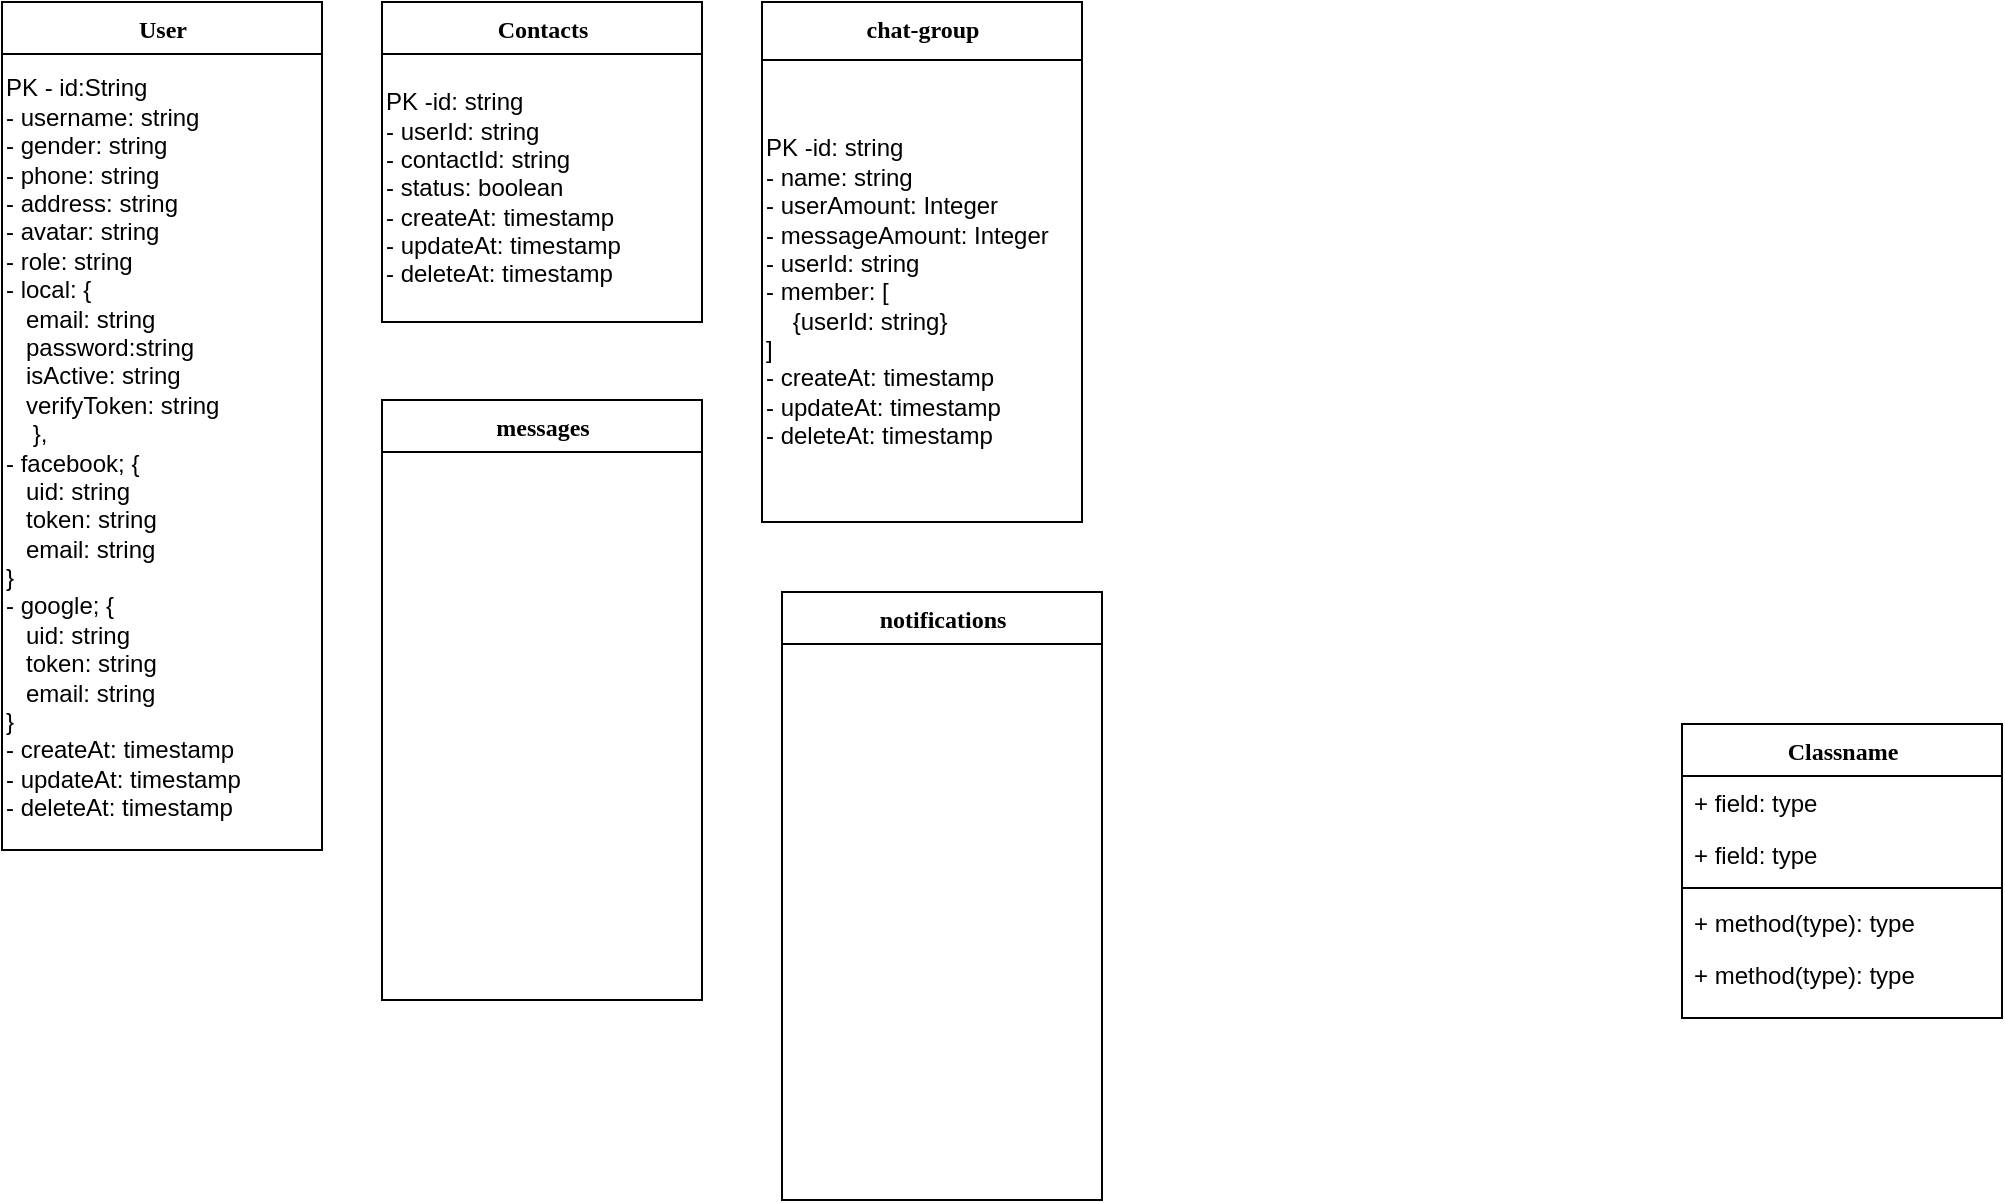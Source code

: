 <mxfile version="12.0.3" type="github" pages="1"><diagram name="Page-1" id="9f46799a-70d6-7492-0946-bef42562c5a5"><mxGraphModel dx="868" dy="492" grid="1" gridSize="10" guides="1" tooltips="1" connect="1" arrows="1" fold="1" page="1" pageScale="1" pageWidth="1100" pageHeight="850" background="#ffffff" math="0" shadow="0"><root><mxCell id="0"/><mxCell id="1" parent="0"/><mxCell id="78961159f06e98e8-17" value="User" style="swimlane;html=1;fontStyle=1;align=center;verticalAlign=top;childLayout=stackLayout;horizontal=1;startSize=26;horizontalStack=0;resizeParent=1;resizeLast=0;collapsible=1;marginBottom=0;swimlaneFillColor=#ffffff;rounded=0;shadow=0;comic=0;labelBackgroundColor=none;strokeColor=#000000;strokeWidth=1;fillColor=none;fontFamily=Verdana;fontSize=12;fontColor=#000000;" parent="1" vertex="1"><mxGeometry x="80" y="121" width="160" height="424" as="geometry"/></mxCell><mxCell id="5MDJfNrKeb-PIm32bfTw-3" value="&lt;div&gt;&lt;span&gt;PK - id:String&lt;/span&gt;&lt;/div&gt;&lt;div&gt;- username: string&lt;/div&gt;&lt;div&gt;- gender: string&lt;/div&gt;&lt;div&gt;- phone: string&lt;/div&gt;&lt;div&gt;- address: string&lt;/div&gt;&lt;div&gt;- avatar: string&lt;/div&gt;&lt;div&gt;- role: string&lt;/div&gt;&lt;div&gt;- local: {&lt;/div&gt;&lt;div&gt;&amp;nbsp; &amp;nbsp;email: string&lt;/div&gt;&lt;div&gt;&amp;nbsp; &amp;nbsp;password:string&lt;/div&gt;&lt;div&gt;&amp;nbsp; &amp;nbsp;isActive: string&lt;/div&gt;&lt;div&gt;&amp;nbsp; &amp;nbsp;verifyToken: string&lt;/div&gt;&lt;div&gt;&amp;nbsp; &amp;nbsp; },&lt;/div&gt;&lt;div&gt;- facebook; {&lt;/div&gt;&lt;div&gt;&amp;nbsp; &amp;nbsp;uid: string&lt;/div&gt;&lt;div&gt;&amp;nbsp; &amp;nbsp;token: string&lt;/div&gt;&lt;div&gt;&amp;nbsp; &amp;nbsp;email: string&lt;/div&gt;&lt;div&gt;}&lt;/div&gt;&lt;div&gt;&lt;div&gt;- google; {&lt;/div&gt;&lt;div&gt;&amp;nbsp; &amp;nbsp;uid: string&lt;/div&gt;&lt;div&gt;&amp;nbsp; &amp;nbsp;token: string&lt;/div&gt;&lt;div&gt;&amp;nbsp; &amp;nbsp;email: string&lt;/div&gt;&lt;div&gt;}&lt;/div&gt;&lt;/div&gt;&lt;div&gt;- createAt: timestamp&lt;/div&gt;&lt;div&gt;- updateAt: timestamp&lt;/div&gt;&lt;div&gt;- deleteAt: timestamp&lt;/div&gt;" style="text;html=1;strokeColor=none;fillColor=none;align=left;verticalAlign=middle;whiteSpace=wrap;rounded=0;" vertex="1" parent="78961159f06e98e8-17"><mxGeometry y="26" width="160" height="394" as="geometry"/></mxCell><mxCell id="78961159f06e98e8-30" value="Contacts" style="swimlane;html=1;fontStyle=1;align=center;verticalAlign=top;childLayout=stackLayout;horizontal=1;startSize=26;horizontalStack=0;resizeParent=1;resizeLast=0;collapsible=1;marginBottom=0;swimlaneFillColor=#ffffff;rounded=0;shadow=0;comic=0;labelBackgroundColor=none;strokeColor=#000000;strokeWidth=1;fillColor=none;fontFamily=Verdana;fontSize=12;fontColor=#000000;" parent="1" vertex="1"><mxGeometry x="270" y="121" width="160" height="160" as="geometry"/></mxCell><mxCell id="5MDJfNrKeb-PIm32bfTw-4" value="PK -id: string&lt;br&gt;- userId: string&lt;br&gt;- contactId: string&lt;br&gt;- status: boolean&lt;br&gt;&lt;div&gt;- createAt: timestamp&lt;/div&gt;&lt;div&gt;- updateAt: timestamp&lt;/div&gt;&lt;div&gt;- deleteAt: timestamp&lt;/div&gt;" style="text;html=1;strokeColor=none;fillColor=none;align=left;verticalAlign=middle;whiteSpace=wrap;rounded=0;" vertex="1" parent="78961159f06e98e8-30"><mxGeometry y="26" width="160" height="134" as="geometry"/></mxCell><mxCell id="78961159f06e98e8-43" value="chat-group" style="swimlane;html=1;fontStyle=1;align=center;verticalAlign=top;childLayout=stackLayout;horizontal=1;startSize=29;horizontalStack=0;resizeParent=1;resizeLast=0;collapsible=1;marginBottom=0;swimlaneFillColor=#ffffff;rounded=0;shadow=0;comic=0;labelBackgroundColor=none;strokeColor=#000000;strokeWidth=1;fillColor=none;fontFamily=Verdana;fontSize=12;fontColor=#000000;" parent="1" vertex="1"><mxGeometry x="460" y="121" width="160" height="260" as="geometry"/></mxCell><mxCell id="5MDJfNrKeb-PIm32bfTw-5" value="PK -id: string&lt;br&gt;- name: string&lt;br&gt;- userAmount: Integer&lt;br&gt;- messageAmount: Integer&lt;br&gt;- userId: string&lt;br&gt;- member: [&lt;br&gt;&amp;nbsp; &amp;nbsp; {userId: string}&lt;br&gt;]&lt;br&gt;&lt;span&gt;- createAt: timestamp&lt;/span&gt;&lt;div&gt;- updateAt: timestamp&lt;/div&gt;&lt;div&gt;- deleteAt: timestamp&lt;/div&gt;" style="text;html=1;strokeColor=none;fillColor=none;align=left;verticalAlign=middle;whiteSpace=wrap;rounded=0;" vertex="1" parent="78961159f06e98e8-43"><mxGeometry y="29" width="160" height="231" as="geometry"/></mxCell><mxCell id="78961159f06e98e8-56" value="messages" style="swimlane;html=1;fontStyle=1;align=center;verticalAlign=top;childLayout=stackLayout;horizontal=1;startSize=26;horizontalStack=0;resizeParent=1;resizeLast=0;collapsible=1;marginBottom=0;swimlaneFillColor=#ffffff;rounded=0;shadow=0;comic=0;labelBackgroundColor=none;strokeColor=#000000;strokeWidth=1;fillColor=none;fontFamily=Verdana;fontSize=12;fontColor=#000000;" parent="1" vertex="1"><mxGeometry x="270" y="320.0" width="160" height="300" as="geometry"><mxRectangle x="90" y="482.0" width="90" height="26" as="alternateBounds"/></mxGeometry></mxCell><mxCell id="78961159f06e98e8-69" value="notifications" style="swimlane;html=1;fontStyle=1;align=center;verticalAlign=top;childLayout=stackLayout;horizontal=1;startSize=26;horizontalStack=0;resizeParent=1;resizeLast=0;collapsible=1;marginBottom=0;swimlaneFillColor=#ffffff;rounded=0;shadow=0;comic=0;labelBackgroundColor=none;strokeColor=#000000;strokeWidth=1;fillColor=none;fontFamily=Verdana;fontSize=12;fontColor=#000000;" parent="1" vertex="1"><mxGeometry x="470" y="416.0" width="160" height="304" as="geometry"/></mxCell><mxCell id="78961159f06e98e8-108" value="Classname" style="swimlane;html=1;fontStyle=1;align=center;verticalAlign=top;childLayout=stackLayout;horizontal=1;startSize=26;horizontalStack=0;resizeParent=1;resizeLast=0;collapsible=1;marginBottom=0;swimlaneFillColor=#ffffff;rounded=0;shadow=0;comic=0;labelBackgroundColor=none;strokeColor=#000000;strokeWidth=1;fillColor=none;fontFamily=Verdana;fontSize=12;fontColor=#000000;" parent="1" vertex="1"><mxGeometry x="920" y="482.0" width="160" height="147" as="geometry"/></mxCell><mxCell id="78961159f06e98e8-109" value="+ field: type" style="text;html=1;strokeColor=none;fillColor=none;align=left;verticalAlign=top;spacingLeft=4;spacingRight=4;whiteSpace=wrap;overflow=hidden;rotatable=0;points=[[0,0.5],[1,0.5]];portConstraint=eastwest;" parent="78961159f06e98e8-108" vertex="1"><mxGeometry y="26" width="160" height="26" as="geometry"/></mxCell><mxCell id="78961159f06e98e8-110" value="+ field: type" style="text;html=1;strokeColor=none;fillColor=none;align=left;verticalAlign=top;spacingLeft=4;spacingRight=4;whiteSpace=wrap;overflow=hidden;rotatable=0;points=[[0,0.5],[1,0.5]];portConstraint=eastwest;" parent="78961159f06e98e8-108" vertex="1"><mxGeometry y="52" width="160" height="26" as="geometry"/></mxCell><mxCell id="78961159f06e98e8-116" value="" style="line;html=1;strokeWidth=1;fillColor=none;align=left;verticalAlign=middle;spacingTop=-1;spacingLeft=3;spacingRight=3;rotatable=0;labelPosition=right;points=[];portConstraint=eastwest;" parent="78961159f06e98e8-108" vertex="1"><mxGeometry y="78" width="160" height="8" as="geometry"/></mxCell><mxCell id="78961159f06e98e8-117" value="+ method(type): type" style="text;html=1;strokeColor=none;fillColor=none;align=left;verticalAlign=top;spacingLeft=4;spacingRight=4;whiteSpace=wrap;overflow=hidden;rotatable=0;points=[[0,0.5],[1,0.5]];portConstraint=eastwest;" parent="78961159f06e98e8-108" vertex="1"><mxGeometry y="86" width="160" height="26" as="geometry"/></mxCell><mxCell id="78961159f06e98e8-120" value="+ method(type): type" style="text;html=1;strokeColor=none;fillColor=none;align=left;verticalAlign=top;spacingLeft=4;spacingRight=4;whiteSpace=wrap;overflow=hidden;rotatable=0;points=[[0,0.5],[1,0.5]];portConstraint=eastwest;" parent="78961159f06e98e8-108" vertex="1"><mxGeometry y="112" width="160" height="26" as="geometry"/></mxCell></root></mxGraphModel></diagram></mxfile>